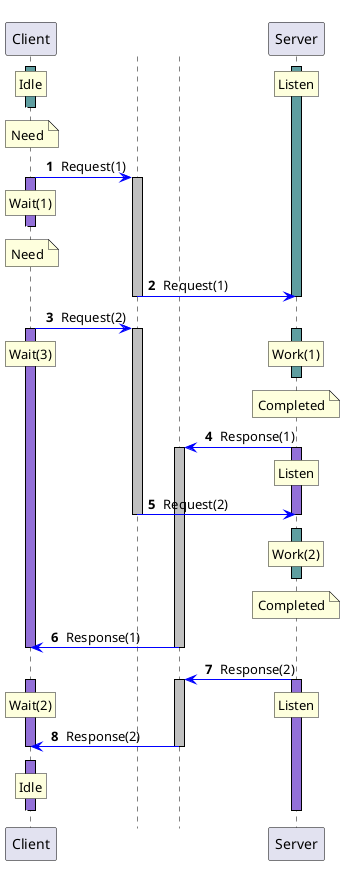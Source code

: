 @startuml
autonumber " <b>#</b> "
skinparam shadowing false
skinparam sequence {
ArrowColor Black
ActorBorderColor Black
LifeLineBorderColor Black
LifeLineBackgroundColor Black
ParticipantBorderColor Black
}
skinparam ControlBorderColor White
skinparam ControlBackgroundColor White
participant "Client" as A0 order 10100
activate A0 #CadetBlue
participant "Server" as A1 order 10200
activate A1 #CadetBlue
rnote over A0 : Idle
/ rnote over A1 : Listen
autonumber stop
[<[#White]-- A0
autonumber resume
deactivate A0
note over A0 : Need
control " " as T0 order 10101
A0 -[#Blue]> T0 : Request(1)
activate T0 #Silver
activate A0 #MediumPurple
rnote over A0 : Wait(1)
autonumber stop
[<[#White]-- A0
autonumber resume
deactivate A0
note over A0 : Need
T0 -[#Blue]> A1 : Request(1)
deactivate T0
deactivate A1
A0 -[#Blue]> T0 : Request(2)
activate T0 #Silver
activate A0 #MediumPurple
activate A1 #CadetBlue
rnote over A0 : Wait(3)
/ rnote over A1 : Work(1)
autonumber stop
[<[#White]-- A0
autonumber resume
deactivate A1
note over A1 : Completed
control " " as T1 order 10199
A1 -[#Blue]> T1 : Response(1)
activate T1 #Silver
activate A1 #MediumPurple
rnote over A1 : Listen
T0 -[#Blue]> A1 : Request(2)
deactivate T0
deactivate A1
autonumber stop
[<[#White]-- A0
autonumber resume
activate A1 #CadetBlue
rnote over A1 : Work(2)
autonumber stop
[<[#White]-- A0
autonumber resume
deactivate A1
note over A1 : Completed
T1 -[#Blue]> A0 : Response(1)
deactivate T1
deactivate A0
A1 -[#Blue]> T1 : Response(2)
activate T1 #Silver
activate A1 #MediumPurple
activate A0 #MediumPurple
rnote over A1 : Listen
/ rnote over A0 : Wait(2)
T1 -[#Blue]> A0 : Response(2)
deactivate T1
deactivate A0
autonumber stop
[<[#White]-- A0
autonumber resume
activate A0 #MediumPurple
rnote over A0 : Idle
autonumber stop
[<[#White]-- A0
autonumber resume
deactivate A0
deactivate A1
@enduml
